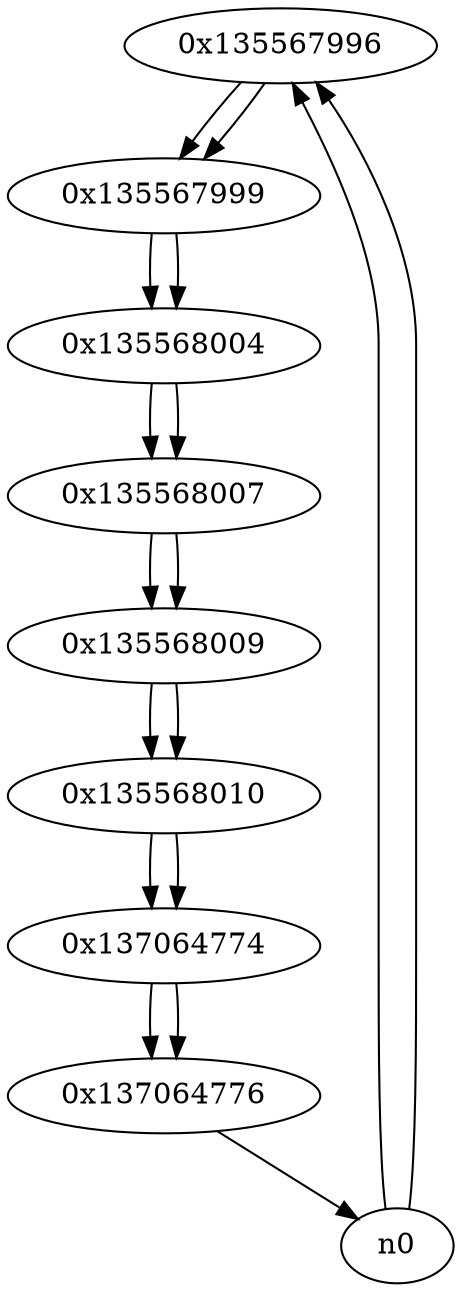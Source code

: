 digraph G{
/* nodes */
  n1 [label="0x135567996"]
  n2 [label="0x135567999"]
  n3 [label="0x135568004"]
  n4 [label="0x135568007"]
  n5 [label="0x135568009"]
  n6 [label="0x135568010"]
  n7 [label="0x137064774"]
  n8 [label="0x137064776"]
/* edges */
n1 -> n2;
n0 -> n1;
n0 -> n1;
n2 -> n3;
n1 -> n2;
n3 -> n4;
n2 -> n3;
n4 -> n5;
n3 -> n4;
n5 -> n6;
n4 -> n5;
n6 -> n7;
n5 -> n6;
n7 -> n8;
n6 -> n7;
n8 -> n0;
n7 -> n8;
}
